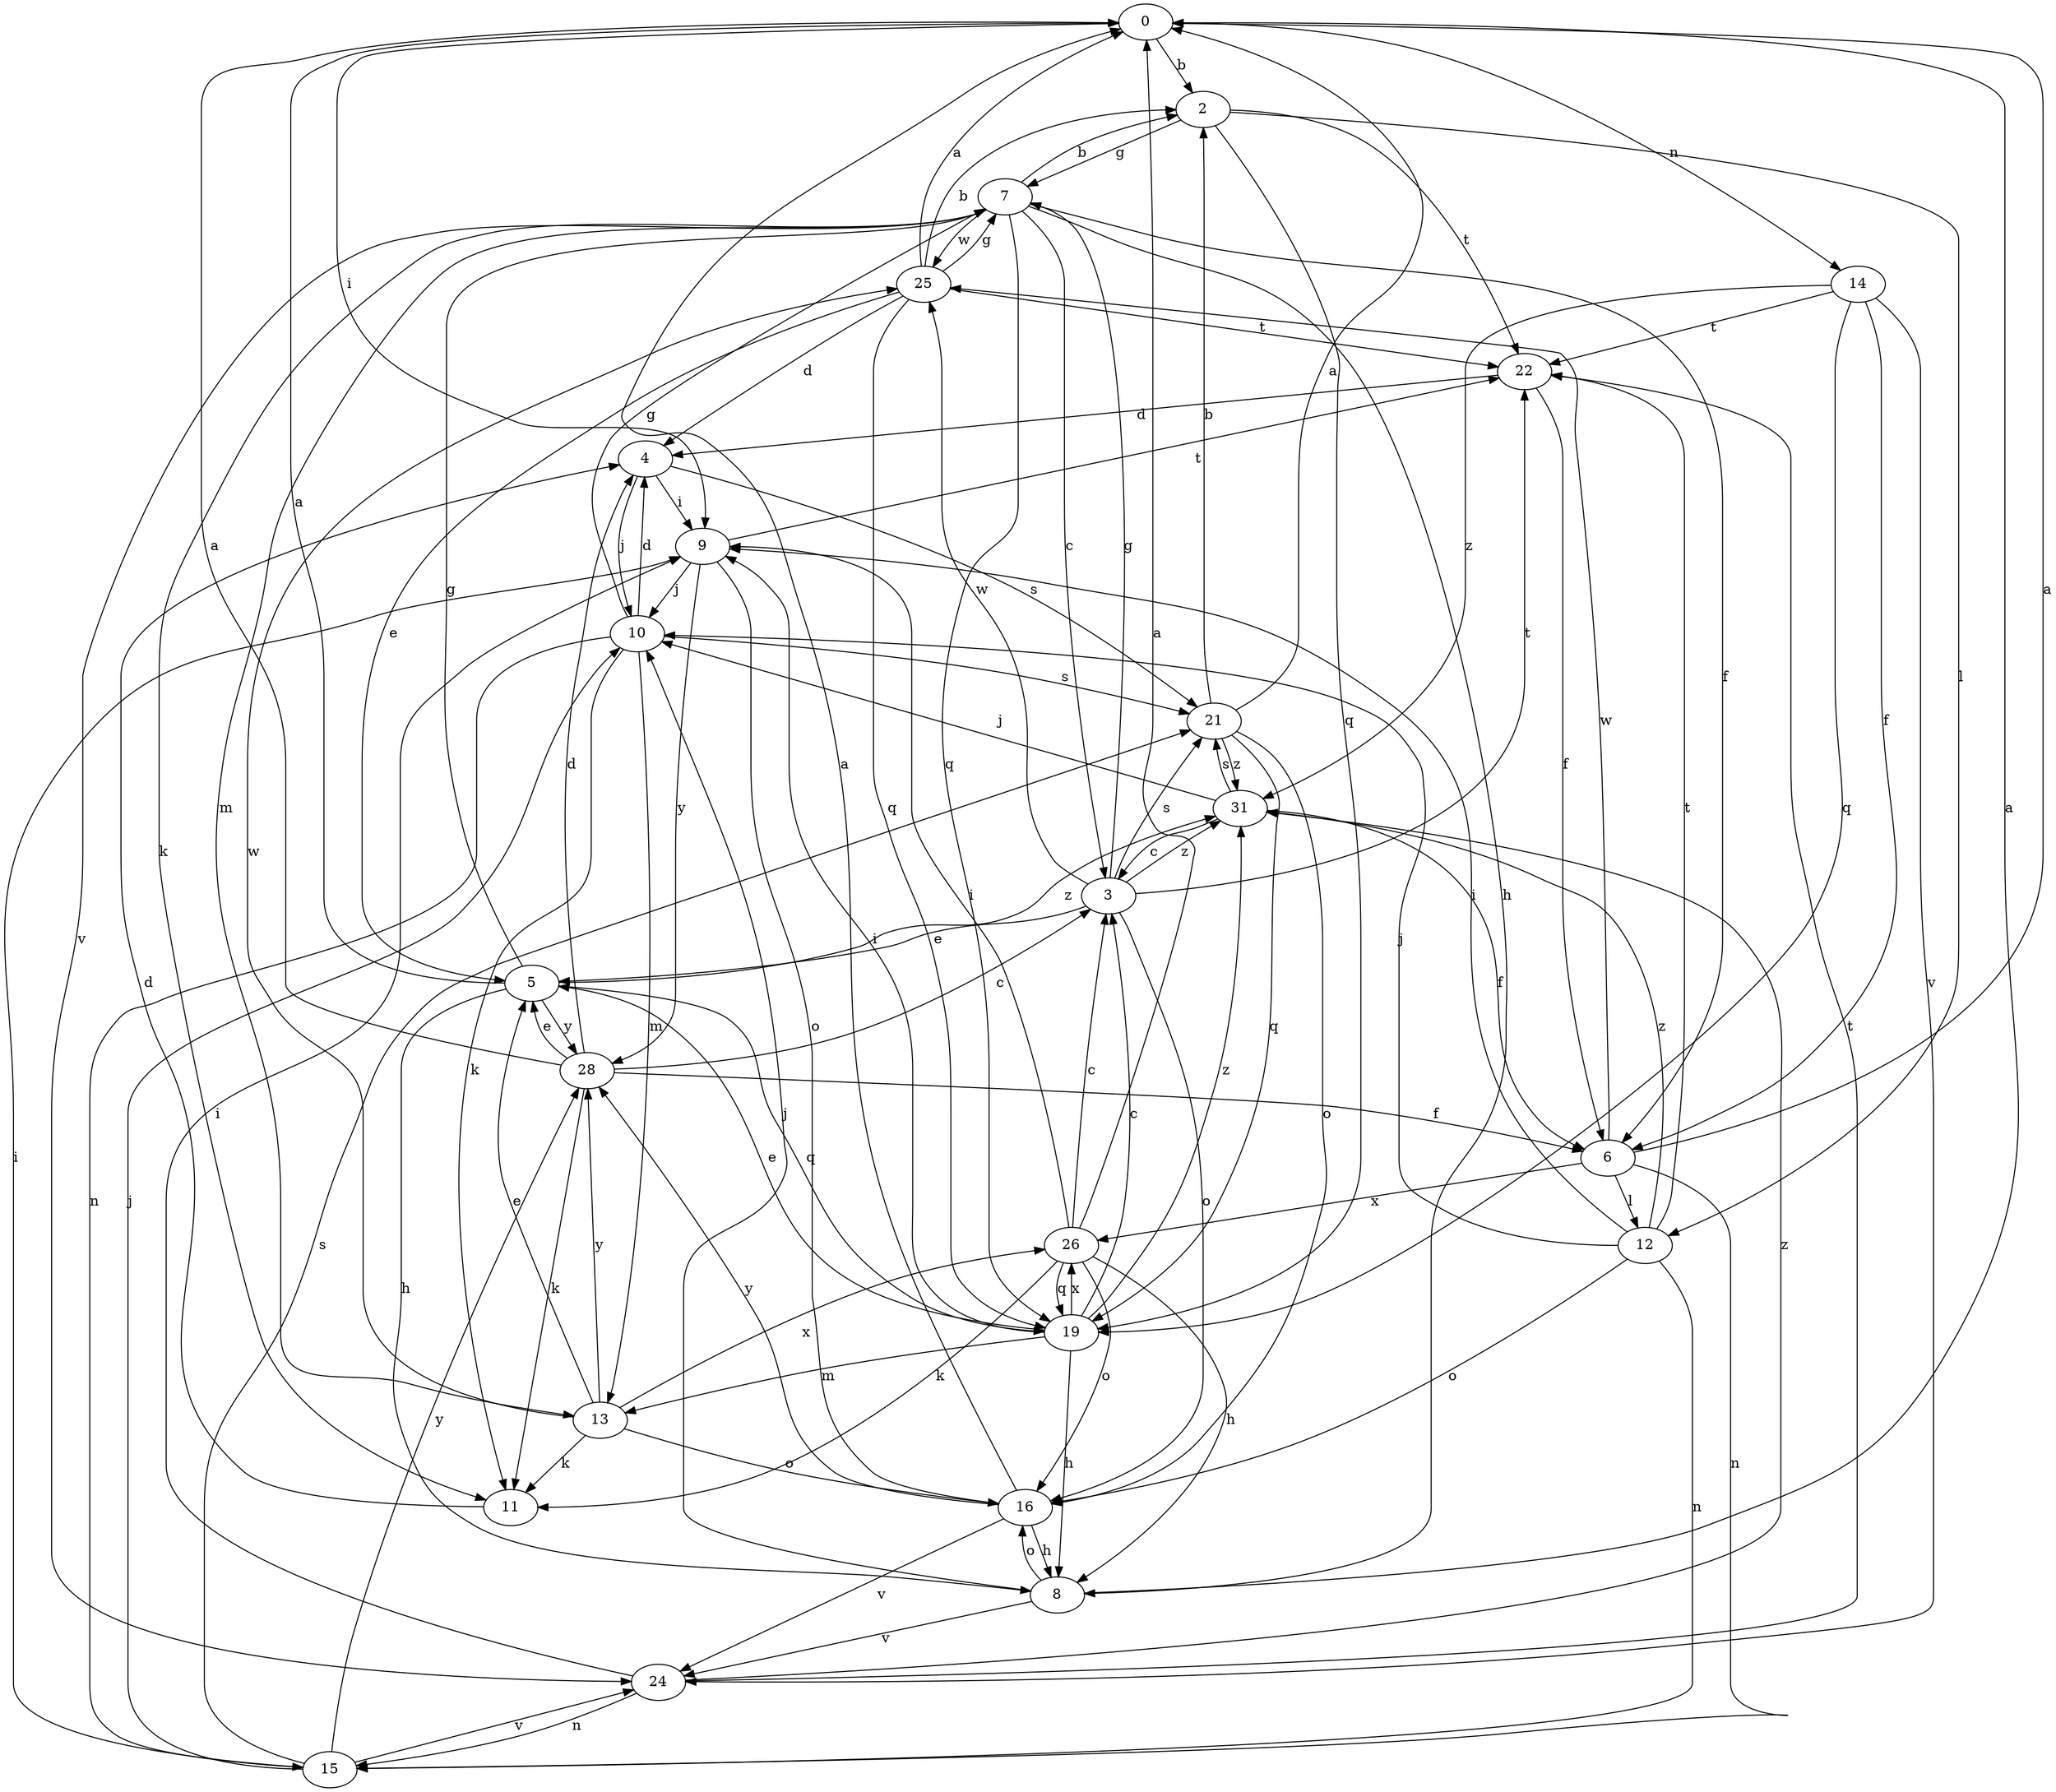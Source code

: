 strict digraph  {
0;
2;
3;
4;
5;
6;
7;
8;
9;
10;
11;
12;
13;
14;
15;
16;
19;
21;
22;
24;
25;
26;
28;
31;
0 -> 2  [label=b];
0 -> 9  [label=i];
0 -> 14  [label=n];
2 -> 7  [label=g];
2 -> 12  [label=l];
2 -> 19  [label=q];
2 -> 22  [label=t];
3 -> 5  [label=e];
3 -> 7  [label=g];
3 -> 16  [label=o];
3 -> 21  [label=s];
3 -> 22  [label=t];
3 -> 25  [label=w];
3 -> 31  [label=z];
4 -> 9  [label=i];
4 -> 10  [label=j];
4 -> 21  [label=s];
5 -> 0  [label=a];
5 -> 7  [label=g];
5 -> 8  [label=h];
5 -> 19  [label=q];
5 -> 28  [label=y];
5 -> 31  [label=z];
6 -> 0  [label=a];
6 -> 12  [label=l];
6 -> 15  [label=n];
6 -> 25  [label=w];
6 -> 26  [label=x];
7 -> 2  [label=b];
7 -> 3  [label=c];
7 -> 6  [label=f];
7 -> 8  [label=h];
7 -> 11  [label=k];
7 -> 13  [label=m];
7 -> 19  [label=q];
7 -> 24  [label=v];
7 -> 25  [label=w];
8 -> 0  [label=a];
8 -> 10  [label=j];
8 -> 16  [label=o];
8 -> 24  [label=v];
9 -> 10  [label=j];
9 -> 16  [label=o];
9 -> 22  [label=t];
9 -> 28  [label=y];
10 -> 4  [label=d];
10 -> 7  [label=g];
10 -> 11  [label=k];
10 -> 13  [label=m];
10 -> 15  [label=n];
10 -> 21  [label=s];
11 -> 4  [label=d];
12 -> 9  [label=i];
12 -> 10  [label=j];
12 -> 15  [label=n];
12 -> 16  [label=o];
12 -> 22  [label=t];
12 -> 31  [label=z];
13 -> 5  [label=e];
13 -> 11  [label=k];
13 -> 16  [label=o];
13 -> 25  [label=w];
13 -> 26  [label=x];
13 -> 28  [label=y];
14 -> 6  [label=f];
14 -> 19  [label=q];
14 -> 22  [label=t];
14 -> 24  [label=v];
14 -> 31  [label=z];
15 -> 9  [label=i];
15 -> 10  [label=j];
15 -> 21  [label=s];
15 -> 24  [label=v];
15 -> 28  [label=y];
16 -> 0  [label=a];
16 -> 8  [label=h];
16 -> 24  [label=v];
16 -> 28  [label=y];
19 -> 3  [label=c];
19 -> 5  [label=e];
19 -> 8  [label=h];
19 -> 9  [label=i];
19 -> 13  [label=m];
19 -> 26  [label=x];
19 -> 31  [label=z];
21 -> 0  [label=a];
21 -> 2  [label=b];
21 -> 16  [label=o];
21 -> 19  [label=q];
21 -> 31  [label=z];
22 -> 4  [label=d];
22 -> 6  [label=f];
24 -> 9  [label=i];
24 -> 15  [label=n];
24 -> 22  [label=t];
24 -> 31  [label=z];
25 -> 0  [label=a];
25 -> 2  [label=b];
25 -> 4  [label=d];
25 -> 5  [label=e];
25 -> 7  [label=g];
25 -> 19  [label=q];
25 -> 22  [label=t];
26 -> 0  [label=a];
26 -> 3  [label=c];
26 -> 8  [label=h];
26 -> 9  [label=i];
26 -> 11  [label=k];
26 -> 16  [label=o];
26 -> 19  [label=q];
28 -> 0  [label=a];
28 -> 3  [label=c];
28 -> 4  [label=d];
28 -> 5  [label=e];
28 -> 6  [label=f];
28 -> 11  [label=k];
31 -> 3  [label=c];
31 -> 6  [label=f];
31 -> 10  [label=j];
31 -> 21  [label=s];
}
